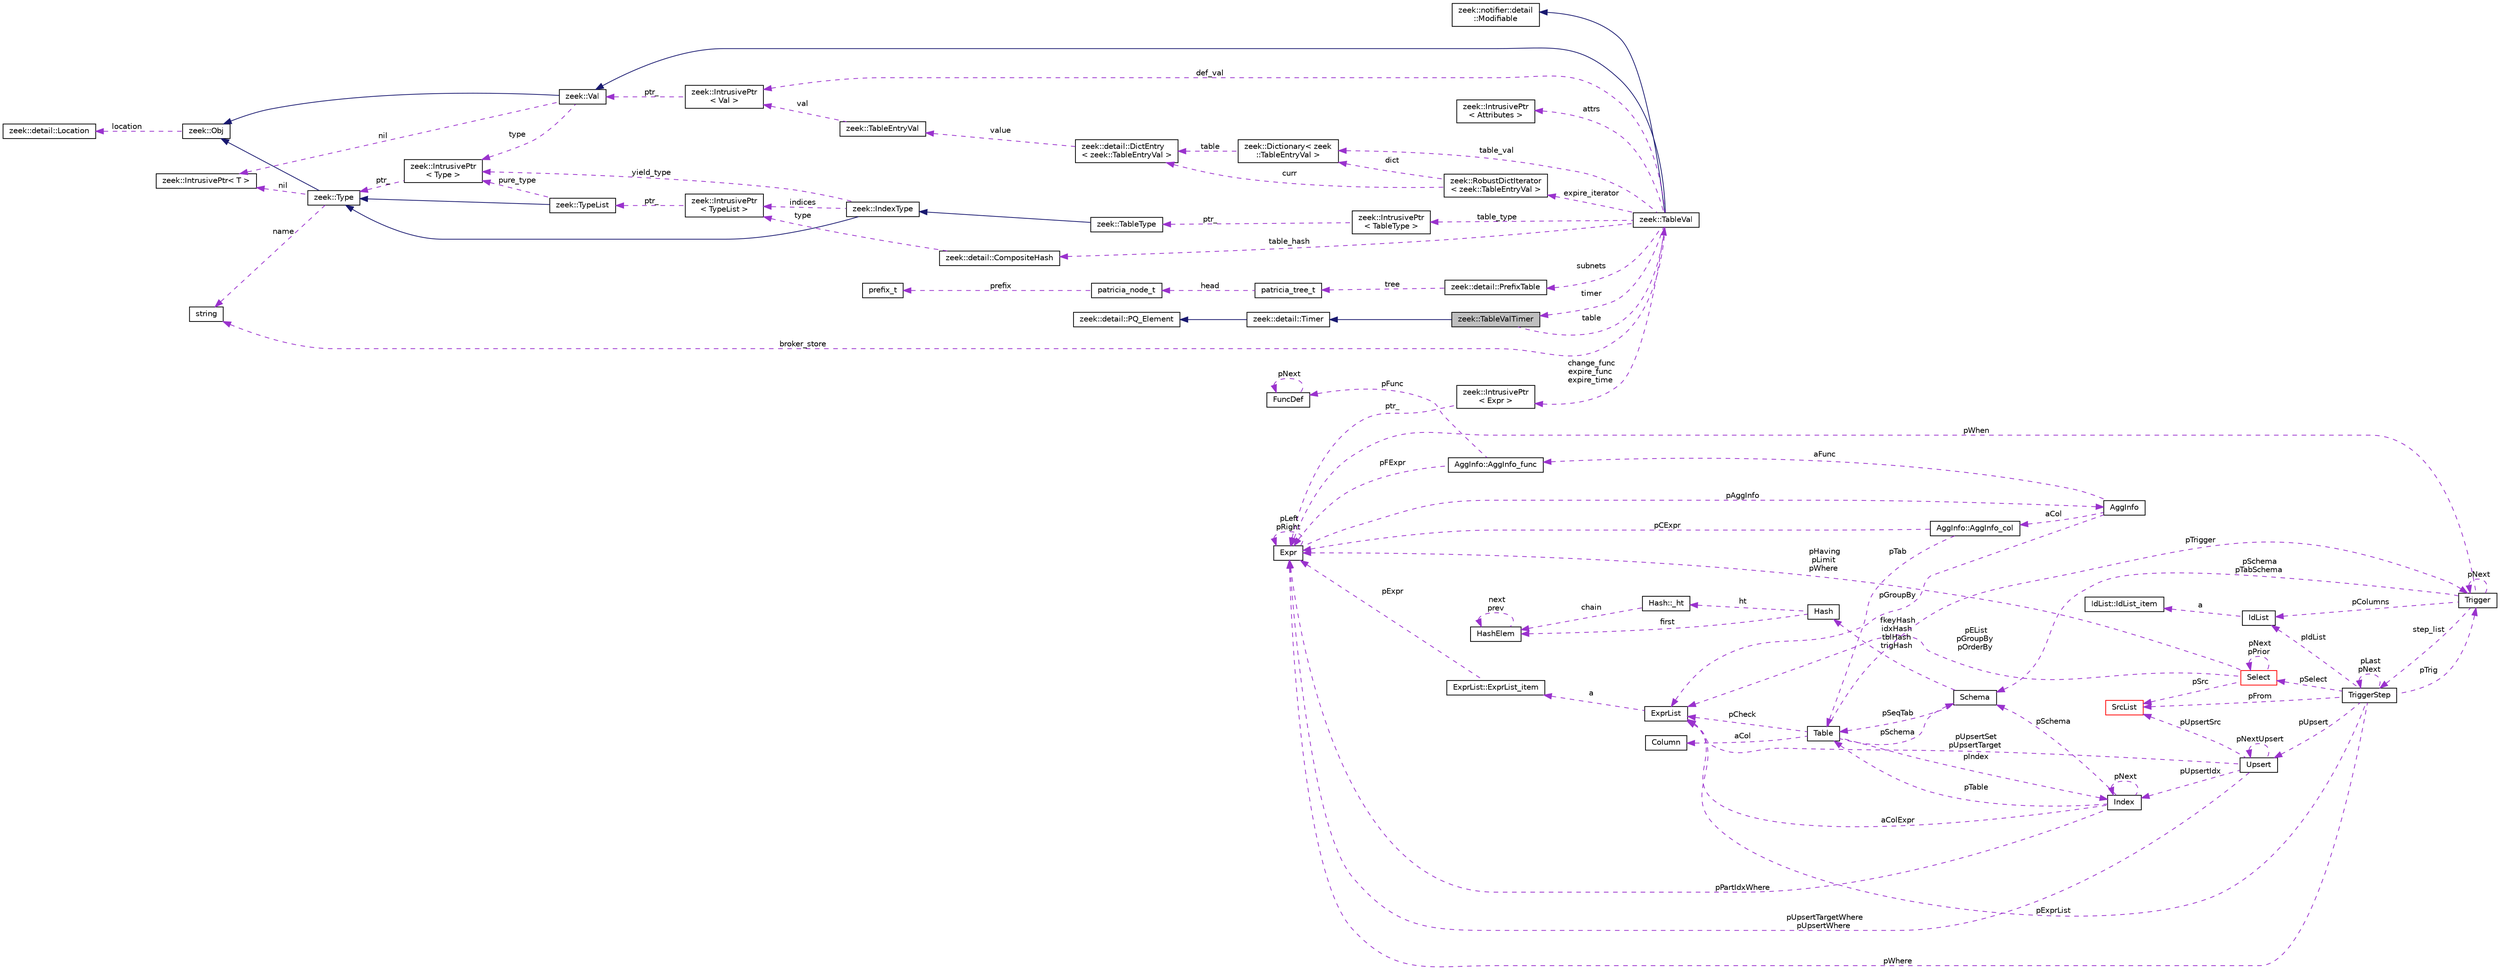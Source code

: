 digraph "zeek::TableValTimer"
{
 // LATEX_PDF_SIZE
  edge [fontname="Helvetica",fontsize="10",labelfontname="Helvetica",labelfontsize="10"];
  node [fontname="Helvetica",fontsize="10",shape=record];
  rankdir="LR";
  Node1 [label="zeek::TableValTimer",height=0.2,width=0.4,color="black", fillcolor="grey75", style="filled", fontcolor="black",tooltip=" "];
  Node2 -> Node1 [dir="back",color="midnightblue",fontsize="10",style="solid",fontname="Helvetica"];
  Node2 [label="zeek::detail::Timer",height=0.2,width=0.4,color="black", fillcolor="white", style="filled",URL="$d1/da2/classzeek_1_1detail_1_1Timer.html",tooltip=" "];
  Node3 -> Node2 [dir="back",color="midnightblue",fontsize="10",style="solid",fontname="Helvetica"];
  Node3 [label="zeek::detail::PQ_Element",height=0.2,width=0.4,color="black", fillcolor="white", style="filled",URL="$df/d3d/classzeek_1_1detail_1_1PQ__Element.html",tooltip=" "];
  Node4 -> Node1 [dir="back",color="darkorchid3",fontsize="10",style="dashed",label=" table" ,fontname="Helvetica"];
  Node4 [label="zeek::TableVal",height=0.2,width=0.4,color="black", fillcolor="white", style="filled",URL="$d6/d3f/classzeek_1_1TableVal.html",tooltip=" "];
  Node5 -> Node4 [dir="back",color="midnightblue",fontsize="10",style="solid",fontname="Helvetica"];
  Node5 [label="zeek::Val",height=0.2,width=0.4,color="black", fillcolor="white", style="filled",URL="$de/d49/classzeek_1_1Val.html",tooltip=" "];
  Node6 -> Node5 [dir="back",color="midnightblue",fontsize="10",style="solid",fontname="Helvetica"];
  Node6 [label="zeek::Obj",height=0.2,width=0.4,color="black", fillcolor="white", style="filled",URL="$dd/df1/classzeek_1_1Obj.html",tooltip=" "];
  Node7 -> Node6 [dir="back",color="darkorchid3",fontsize="10",style="dashed",label=" location" ,fontname="Helvetica"];
  Node7 [label="zeek::detail::Location",height=0.2,width=0.4,color="black", fillcolor="white", style="filled",URL="$d5/d1d/classzeek_1_1detail_1_1Location.html",tooltip=" "];
  Node8 -> Node5 [dir="back",color="darkorchid3",fontsize="10",style="dashed",label=" nil" ,fontname="Helvetica"];
  Node8 [label="zeek::IntrusivePtr\< T \>",height=0.2,width=0.4,color="black", fillcolor="white", style="filled",URL="$d6/dba/classzeek_1_1IntrusivePtr.html",tooltip=" "];
  Node9 -> Node5 [dir="back",color="darkorchid3",fontsize="10",style="dashed",label=" type" ,fontname="Helvetica"];
  Node9 [label="zeek::IntrusivePtr\l\< Type \>",height=0.2,width=0.4,color="black", fillcolor="white", style="filled",URL="$d6/dba/classzeek_1_1IntrusivePtr.html",tooltip=" "];
  Node10 -> Node9 [dir="back",color="darkorchid3",fontsize="10",style="dashed",label=" ptr_" ,fontname="Helvetica"];
  Node10 [label="zeek::Type",height=0.2,width=0.4,color="black", fillcolor="white", style="filled",URL="$d0/d4f/classzeek_1_1Type.html",tooltip=" "];
  Node6 -> Node10 [dir="back",color="midnightblue",fontsize="10",style="solid",fontname="Helvetica"];
  Node8 -> Node10 [dir="back",color="darkorchid3",fontsize="10",style="dashed",label=" nil" ,fontname="Helvetica"];
  Node11 -> Node10 [dir="back",color="darkorchid3",fontsize="10",style="dashed",label=" name" ,fontname="Helvetica"];
  Node11 [label="string",height=0.2,width=0.4,color="black", fillcolor="white", style="filled",tooltip=" "];
  Node12 -> Node4 [dir="back",color="midnightblue",fontsize="10",style="solid",fontname="Helvetica"];
  Node12 [label="zeek::notifier::detail\l::Modifiable",height=0.2,width=0.4,color="black", fillcolor="white", style="filled",URL="$d8/d87/classzeek_1_1notifier_1_1detail_1_1Modifiable.html",tooltip=" "];
  Node13 -> Node4 [dir="back",color="darkorchid3",fontsize="10",style="dashed",label=" table_type" ,fontname="Helvetica"];
  Node13 [label="zeek::IntrusivePtr\l\< TableType \>",height=0.2,width=0.4,color="black", fillcolor="white", style="filled",URL="$d6/dba/classzeek_1_1IntrusivePtr.html",tooltip=" "];
  Node14 -> Node13 [dir="back",color="darkorchid3",fontsize="10",style="dashed",label=" ptr_" ,fontname="Helvetica"];
  Node14 [label="zeek::TableType",height=0.2,width=0.4,color="black", fillcolor="white", style="filled",URL="$d8/d4c/classzeek_1_1TableType.html",tooltip=" "];
  Node15 -> Node14 [dir="back",color="midnightblue",fontsize="10",style="solid",fontname="Helvetica"];
  Node15 [label="zeek::IndexType",height=0.2,width=0.4,color="black", fillcolor="white", style="filled",URL="$dd/d89/classzeek_1_1IndexType.html",tooltip=" "];
  Node10 -> Node15 [dir="back",color="midnightblue",fontsize="10",style="solid",fontname="Helvetica"];
  Node16 -> Node15 [dir="back",color="darkorchid3",fontsize="10",style="dashed",label=" indices" ,fontname="Helvetica"];
  Node16 [label="zeek::IntrusivePtr\l\< TypeList \>",height=0.2,width=0.4,color="black", fillcolor="white", style="filled",URL="$d6/dba/classzeek_1_1IntrusivePtr.html",tooltip=" "];
  Node17 -> Node16 [dir="back",color="darkorchid3",fontsize="10",style="dashed",label=" ptr_" ,fontname="Helvetica"];
  Node17 [label="zeek::TypeList",height=0.2,width=0.4,color="black", fillcolor="white", style="filled",URL="$da/d8e/classzeek_1_1TypeList.html",tooltip=" "];
  Node10 -> Node17 [dir="back",color="midnightblue",fontsize="10",style="solid",fontname="Helvetica"];
  Node9 -> Node17 [dir="back",color="darkorchid3",fontsize="10",style="dashed",label=" pure_type" ,fontname="Helvetica"];
  Node9 -> Node15 [dir="back",color="darkorchid3",fontsize="10",style="dashed",label=" yield_type" ,fontname="Helvetica"];
  Node18 -> Node4 [dir="back",color="darkorchid3",fontsize="10",style="dashed",label=" table_hash" ,fontname="Helvetica"];
  Node18 [label="zeek::detail::CompositeHash",height=0.2,width=0.4,color="black", fillcolor="white", style="filled",URL="$d6/db2/classzeek_1_1detail_1_1CompositeHash.html",tooltip=" "];
  Node16 -> Node18 [dir="back",color="darkorchid3",fontsize="10",style="dashed",label=" type" ,fontname="Helvetica"];
  Node19 -> Node4 [dir="back",color="darkorchid3",fontsize="10",style="dashed",label=" attrs" ,fontname="Helvetica"];
  Node19 [label="zeek::IntrusivePtr\l\< Attributes \>",height=0.2,width=0.4,color="black", fillcolor="white", style="filled",URL="$d6/dba/classzeek_1_1IntrusivePtr.html",tooltip=" "];
  Node20 -> Node4 [dir="back",color="darkorchid3",fontsize="10",style="dashed",label=" change_func\nexpire_func\nexpire_time" ,fontname="Helvetica"];
  Node20 [label="zeek::IntrusivePtr\l\< Expr \>",height=0.2,width=0.4,color="black", fillcolor="white", style="filled",URL="$d6/dba/classzeek_1_1IntrusivePtr.html",tooltip=" "];
  Node21 -> Node20 [dir="back",color="darkorchid3",fontsize="10",style="dashed",label=" ptr_" ,fontname="Helvetica"];
  Node21 [label="Expr",height=0.2,width=0.4,color="black", fillcolor="white", style="filled",URL="$db/d1b/sqlite3_8c.html#d4/dfb/structExpr",tooltip=" "];
  Node21 -> Node21 [dir="back",color="darkorchid3",fontsize="10",style="dashed",label=" pLeft\npRight" ,fontname="Helvetica"];
  Node22 -> Node21 [dir="back",color="darkorchid3",fontsize="10",style="dashed",label=" pAggInfo" ,fontname="Helvetica"];
  Node22 [label="AggInfo",height=0.2,width=0.4,color="black", fillcolor="white", style="filled",URL="$db/d1b/sqlite3_8c.html#d2/dc8/structAggInfo",tooltip=" "];
  Node23 -> Node22 [dir="back",color="darkorchid3",fontsize="10",style="dashed",label=" pGroupBy" ,fontname="Helvetica"];
  Node23 [label="ExprList",height=0.2,width=0.4,color="black", fillcolor="white", style="filled",URL="$db/d1b/sqlite3_8c.html#d5/d5c/structExprList",tooltip=" "];
  Node24 -> Node23 [dir="back",color="darkorchid3",fontsize="10",style="dashed",label=" a" ,fontname="Helvetica"];
  Node24 [label="ExprList::ExprList_item",height=0.2,width=0.4,color="black", fillcolor="white", style="filled",URL="$db/d1b/sqlite3_8c.html#d8/dae/structExprList_1_1ExprList__item",tooltip=" "];
  Node21 -> Node24 [dir="back",color="darkorchid3",fontsize="10",style="dashed",label=" pExpr" ,fontname="Helvetica"];
  Node25 -> Node22 [dir="back",color="darkorchid3",fontsize="10",style="dashed",label=" aCol" ,fontname="Helvetica"];
  Node25 [label="AggInfo::AggInfo_col",height=0.2,width=0.4,color="black", fillcolor="white", style="filled",URL="$db/d1b/sqlite3_8c.html#d6/d3a/structAggInfo_1_1AggInfo__col",tooltip=" "];
  Node26 -> Node25 [dir="back",color="darkorchid3",fontsize="10",style="dashed",label=" pTab" ,fontname="Helvetica"];
  Node26 [label="Table",height=0.2,width=0.4,color="black", fillcolor="white", style="filled",URL="$db/d1b/sqlite3_8c.html#dc/dcb/structTable",tooltip=" "];
  Node27 -> Node26 [dir="back",color="darkorchid3",fontsize="10",style="dashed",label=" aCol" ,fontname="Helvetica"];
  Node27 [label="Column",height=0.2,width=0.4,color="black", fillcolor="white", style="filled",URL="$db/d1b/sqlite3_8c.html#dc/dc1/structColumn",tooltip=" "];
  Node28 -> Node26 [dir="back",color="darkorchid3",fontsize="10",style="dashed",label=" pIndex" ,fontname="Helvetica"];
  Node28 [label="Index",height=0.2,width=0.4,color="black", fillcolor="white", style="filled",URL="$db/d1b/sqlite3_8c.html#df/d86/structIndex",tooltip=" "];
  Node26 -> Node28 [dir="back",color="darkorchid3",fontsize="10",style="dashed",label=" pTable" ,fontname="Helvetica"];
  Node28 -> Node28 [dir="back",color="darkorchid3",fontsize="10",style="dashed",label=" pNext" ,fontname="Helvetica"];
  Node29 -> Node28 [dir="back",color="darkorchid3",fontsize="10",style="dashed",label=" pSchema" ,fontname="Helvetica"];
  Node29 [label="Schema",height=0.2,width=0.4,color="black", fillcolor="white", style="filled",URL="$db/d1b/sqlite3_8c.html#d8/db0/structSchema",tooltip=" "];
  Node30 -> Node29 [dir="back",color="darkorchid3",fontsize="10",style="dashed",label=" fkeyHash\nidxHash\ntblHash\ntrigHash" ,fontname="Helvetica"];
  Node30 [label="Hash",height=0.2,width=0.4,color="black", fillcolor="white", style="filled",URL="$db/d1b/sqlite3_8c.html#d1/dbe/structHash",tooltip=" "];
  Node31 -> Node30 [dir="back",color="darkorchid3",fontsize="10",style="dashed",label=" first" ,fontname="Helvetica"];
  Node31 [label="HashElem",height=0.2,width=0.4,color="black", fillcolor="white", style="filled",URL="$db/d1b/sqlite3_8c.html#da/d21/structHashElem",tooltip=" "];
  Node31 -> Node31 [dir="back",color="darkorchid3",fontsize="10",style="dashed",label=" next\nprev" ,fontname="Helvetica"];
  Node32 -> Node30 [dir="back",color="darkorchid3",fontsize="10",style="dashed",label=" ht" ,fontname="Helvetica"];
  Node32 [label="Hash::_ht",height=0.2,width=0.4,color="black", fillcolor="white", style="filled",URL="$db/d1b/sqlite3_8c.html#d7/d1f/structHash_1_1__ht",tooltip=" "];
  Node31 -> Node32 [dir="back",color="darkorchid3",fontsize="10",style="dashed",label=" chain" ,fontname="Helvetica"];
  Node26 -> Node29 [dir="back",color="darkorchid3",fontsize="10",style="dashed",label=" pSeqTab" ,fontname="Helvetica"];
  Node21 -> Node28 [dir="back",color="darkorchid3",fontsize="10",style="dashed",label=" pPartIdxWhere" ,fontname="Helvetica"];
  Node23 -> Node28 [dir="back",color="darkorchid3",fontsize="10",style="dashed",label=" aColExpr" ,fontname="Helvetica"];
  Node23 -> Node26 [dir="back",color="darkorchid3",fontsize="10",style="dashed",label=" pCheck" ,fontname="Helvetica"];
  Node33 -> Node26 [dir="back",color="darkorchid3",fontsize="10",style="dashed",label=" pTrigger" ,fontname="Helvetica"];
  Node33 [label="Trigger",height=0.2,width=0.4,color="black", fillcolor="white", style="filled",URL="$db/d1b/sqlite3_8c.html#dc/d15/structTrigger",tooltip=" "];
  Node21 -> Node33 [dir="back",color="darkorchid3",fontsize="10",style="dashed",label=" pWhen" ,fontname="Helvetica"];
  Node34 -> Node33 [dir="back",color="darkorchid3",fontsize="10",style="dashed",label=" pColumns" ,fontname="Helvetica"];
  Node34 [label="IdList",height=0.2,width=0.4,color="black", fillcolor="white", style="filled",URL="$db/d1b/sqlite3_8c.html#da/d69/structIdList",tooltip=" "];
  Node35 -> Node34 [dir="back",color="darkorchid3",fontsize="10",style="dashed",label=" a" ,fontname="Helvetica"];
  Node35 [label="IdList::IdList_item",height=0.2,width=0.4,color="black", fillcolor="white", style="filled",URL="$db/d1b/sqlite3_8c.html#d4/dc3/structIdList_1_1IdList__item",tooltip=" "];
  Node29 -> Node33 [dir="back",color="darkorchid3",fontsize="10",style="dashed",label=" pSchema\npTabSchema" ,fontname="Helvetica"];
  Node36 -> Node33 [dir="back",color="darkorchid3",fontsize="10",style="dashed",label=" step_list" ,fontname="Helvetica"];
  Node36 [label="TriggerStep",height=0.2,width=0.4,color="black", fillcolor="white", style="filled",URL="$db/d1b/sqlite3_8c.html#d5/da5/structTriggerStep",tooltip=" "];
  Node33 -> Node36 [dir="back",color="darkorchid3",fontsize="10",style="dashed",label=" pTrig" ,fontname="Helvetica"];
  Node37 -> Node36 [dir="back",color="darkorchid3",fontsize="10",style="dashed",label=" pSelect" ,fontname="Helvetica"];
  Node37 [label="Select",height=0.2,width=0.4,color="red", fillcolor="white", style="filled",URL="$db/d1b/sqlite3_8c.html#dd/d39/structSelect",tooltip=" "];
  Node23 -> Node37 [dir="back",color="darkorchid3",fontsize="10",style="dashed",label=" pEList\npGroupBy\npOrderBy" ,fontname="Helvetica"];
  Node38 -> Node37 [dir="back",color="darkorchid3",fontsize="10",style="dashed",label=" pSrc" ,fontname="Helvetica"];
  Node38 [label="SrcList",height=0.2,width=0.4,color="red", fillcolor="white", style="filled",URL="$db/d1b/sqlite3_8c.html#de/deb/structSrcList",tooltip=" "];
  Node21 -> Node37 [dir="back",color="darkorchid3",fontsize="10",style="dashed",label=" pHaving\npLimit\npWhere" ,fontname="Helvetica"];
  Node37 -> Node37 [dir="back",color="darkorchid3",fontsize="10",style="dashed",label=" pNext\npPrior" ,fontname="Helvetica"];
  Node38 -> Node36 [dir="back",color="darkorchid3",fontsize="10",style="dashed",label=" pFrom" ,fontname="Helvetica"];
  Node21 -> Node36 [dir="back",color="darkorchid3",fontsize="10",style="dashed",label=" pWhere" ,fontname="Helvetica"];
  Node23 -> Node36 [dir="back",color="darkorchid3",fontsize="10",style="dashed",label=" pExprList" ,fontname="Helvetica"];
  Node34 -> Node36 [dir="back",color="darkorchid3",fontsize="10",style="dashed",label=" pIdList" ,fontname="Helvetica"];
  Node45 -> Node36 [dir="back",color="darkorchid3",fontsize="10",style="dashed",label=" pUpsert" ,fontname="Helvetica"];
  Node45 [label="Upsert",height=0.2,width=0.4,color="black", fillcolor="white", style="filled",URL="$db/d1b/sqlite3_8c.html#da/d8e/structUpsert",tooltip=" "];
  Node23 -> Node45 [dir="back",color="darkorchid3",fontsize="10",style="dashed",label=" pUpsertSet\npUpsertTarget" ,fontname="Helvetica"];
  Node21 -> Node45 [dir="back",color="darkorchid3",fontsize="10",style="dashed",label=" pUpsertTargetWhere\npUpsertWhere" ,fontname="Helvetica"];
  Node45 -> Node45 [dir="back",color="darkorchid3",fontsize="10",style="dashed",label=" pNextUpsert" ,fontname="Helvetica"];
  Node28 -> Node45 [dir="back",color="darkorchid3",fontsize="10",style="dashed",label=" pUpsertIdx" ,fontname="Helvetica"];
  Node38 -> Node45 [dir="back",color="darkorchid3",fontsize="10",style="dashed",label=" pUpsertSrc" ,fontname="Helvetica"];
  Node36 -> Node36 [dir="back",color="darkorchid3",fontsize="10",style="dashed",label=" pLast\npNext" ,fontname="Helvetica"];
  Node33 -> Node33 [dir="back",color="darkorchid3",fontsize="10",style="dashed",label=" pNext" ,fontname="Helvetica"];
  Node29 -> Node26 [dir="back",color="darkorchid3",fontsize="10",style="dashed",label=" pSchema" ,fontname="Helvetica"];
  Node21 -> Node25 [dir="back",color="darkorchid3",fontsize="10",style="dashed",label=" pCExpr" ,fontname="Helvetica"];
  Node46 -> Node22 [dir="back",color="darkorchid3",fontsize="10",style="dashed",label=" aFunc" ,fontname="Helvetica"];
  Node46 [label="AggInfo::AggInfo_func",height=0.2,width=0.4,color="black", fillcolor="white", style="filled",URL="$db/d1b/sqlite3_8c.html#d3/d2e/structAggInfo_1_1AggInfo__func",tooltip=" "];
  Node21 -> Node46 [dir="back",color="darkorchid3",fontsize="10",style="dashed",label=" pFExpr" ,fontname="Helvetica"];
  Node44 -> Node46 [dir="back",color="darkorchid3",fontsize="10",style="dashed",label=" pFunc" ,fontname="Helvetica"];
  Node44 [label="FuncDef",height=0.2,width=0.4,color="black", fillcolor="white", style="filled",URL="$d1/d3a/structFuncDef.html",tooltip=" "];
  Node44 -> Node44 [dir="back",color="darkorchid3",fontsize="10",style="dashed",label=" pNext" ,fontname="Helvetica"];
  Node1 -> Node4 [dir="back",color="darkorchid3",fontsize="10",style="dashed",label=" timer" ,fontname="Helvetica"];
  Node47 -> Node4 [dir="back",color="darkorchid3",fontsize="10",style="dashed",label=" expire_iterator" ,fontname="Helvetica"];
  Node47 [label="zeek::RobustDictIterator\l\< zeek::TableEntryVal \>",height=0.2,width=0.4,color="black", fillcolor="white", style="filled",URL="$dd/da3/classzeek_1_1RobustDictIterator.html",tooltip=" "];
  Node48 -> Node47 [dir="back",color="darkorchid3",fontsize="10",style="dashed",label=" curr" ,fontname="Helvetica"];
  Node48 [label="zeek::detail::DictEntry\l\< zeek::TableEntryVal \>",height=0.2,width=0.4,color="black", fillcolor="white", style="filled",URL="$de/d59/classzeek_1_1detail_1_1DictEntry.html",tooltip=" "];
  Node49 -> Node48 [dir="back",color="darkorchid3",fontsize="10",style="dashed",label=" value" ,fontname="Helvetica"];
  Node49 [label="zeek::TableEntryVal",height=0.2,width=0.4,color="black", fillcolor="white", style="filled",URL="$d8/da2/classzeek_1_1TableEntryVal.html",tooltip=" "];
  Node50 -> Node49 [dir="back",color="darkorchid3",fontsize="10",style="dashed",label=" val" ,fontname="Helvetica"];
  Node50 [label="zeek::IntrusivePtr\l\< Val \>",height=0.2,width=0.4,color="black", fillcolor="white", style="filled",URL="$d6/dba/classzeek_1_1IntrusivePtr.html",tooltip=" "];
  Node5 -> Node50 [dir="back",color="darkorchid3",fontsize="10",style="dashed",label=" ptr_" ,fontname="Helvetica"];
  Node51 -> Node47 [dir="back",color="darkorchid3",fontsize="10",style="dashed",label=" dict" ,fontname="Helvetica"];
  Node51 [label="zeek::Dictionary\< zeek\l::TableEntryVal \>",height=0.2,width=0.4,color="black", fillcolor="white", style="filled",URL="$da/d6c/classzeek_1_1Dictionary.html",tooltip=" "];
  Node48 -> Node51 [dir="back",color="darkorchid3",fontsize="10",style="dashed",label=" table" ,fontname="Helvetica"];
  Node52 -> Node4 [dir="back",color="darkorchid3",fontsize="10",style="dashed",label=" subnets" ,fontname="Helvetica"];
  Node52 [label="zeek::detail::PrefixTable",height=0.2,width=0.4,color="black", fillcolor="white", style="filled",URL="$d7/d19/classzeek_1_1detail_1_1PrefixTable.html",tooltip=" "];
  Node53 -> Node52 [dir="back",color="darkorchid3",fontsize="10",style="dashed",label=" tree" ,fontname="Helvetica"];
  Node53 [label="patricia_tree_t",height=0.2,width=0.4,color="black", fillcolor="white", style="filled",URL="$d2/d85/patricia_8h.html#d2/d2d/structpatricia__tree__t",tooltip=" "];
  Node54 -> Node53 [dir="back",color="darkorchid3",fontsize="10",style="dashed",label=" head" ,fontname="Helvetica"];
  Node54 [label="patricia_node_t",height=0.2,width=0.4,color="black", fillcolor="white", style="filled",URL="$d2/d85/patricia_8h.html#dc/df2/structpatricia__node__t",tooltip=" "];
  Node55 -> Node54 [dir="back",color="darkorchid3",fontsize="10",style="dashed",label=" prefix" ,fontname="Helvetica"];
  Node55 [label="prefix_t",height=0.2,width=0.4,color="black", fillcolor="white", style="filled",URL="$d2/d85/patricia_8h.html#d5/d30/structprefix__t",tooltip=" "];
  Node50 -> Node4 [dir="back",color="darkorchid3",fontsize="10",style="dashed",label=" def_val" ,fontname="Helvetica"];
  Node11 -> Node4 [dir="back",color="darkorchid3",fontsize="10",style="dashed",label=" broker_store" ,fontname="Helvetica"];
  Node51 -> Node4 [dir="back",color="darkorchid3",fontsize="10",style="dashed",label=" table_val" ,fontname="Helvetica"];
}
